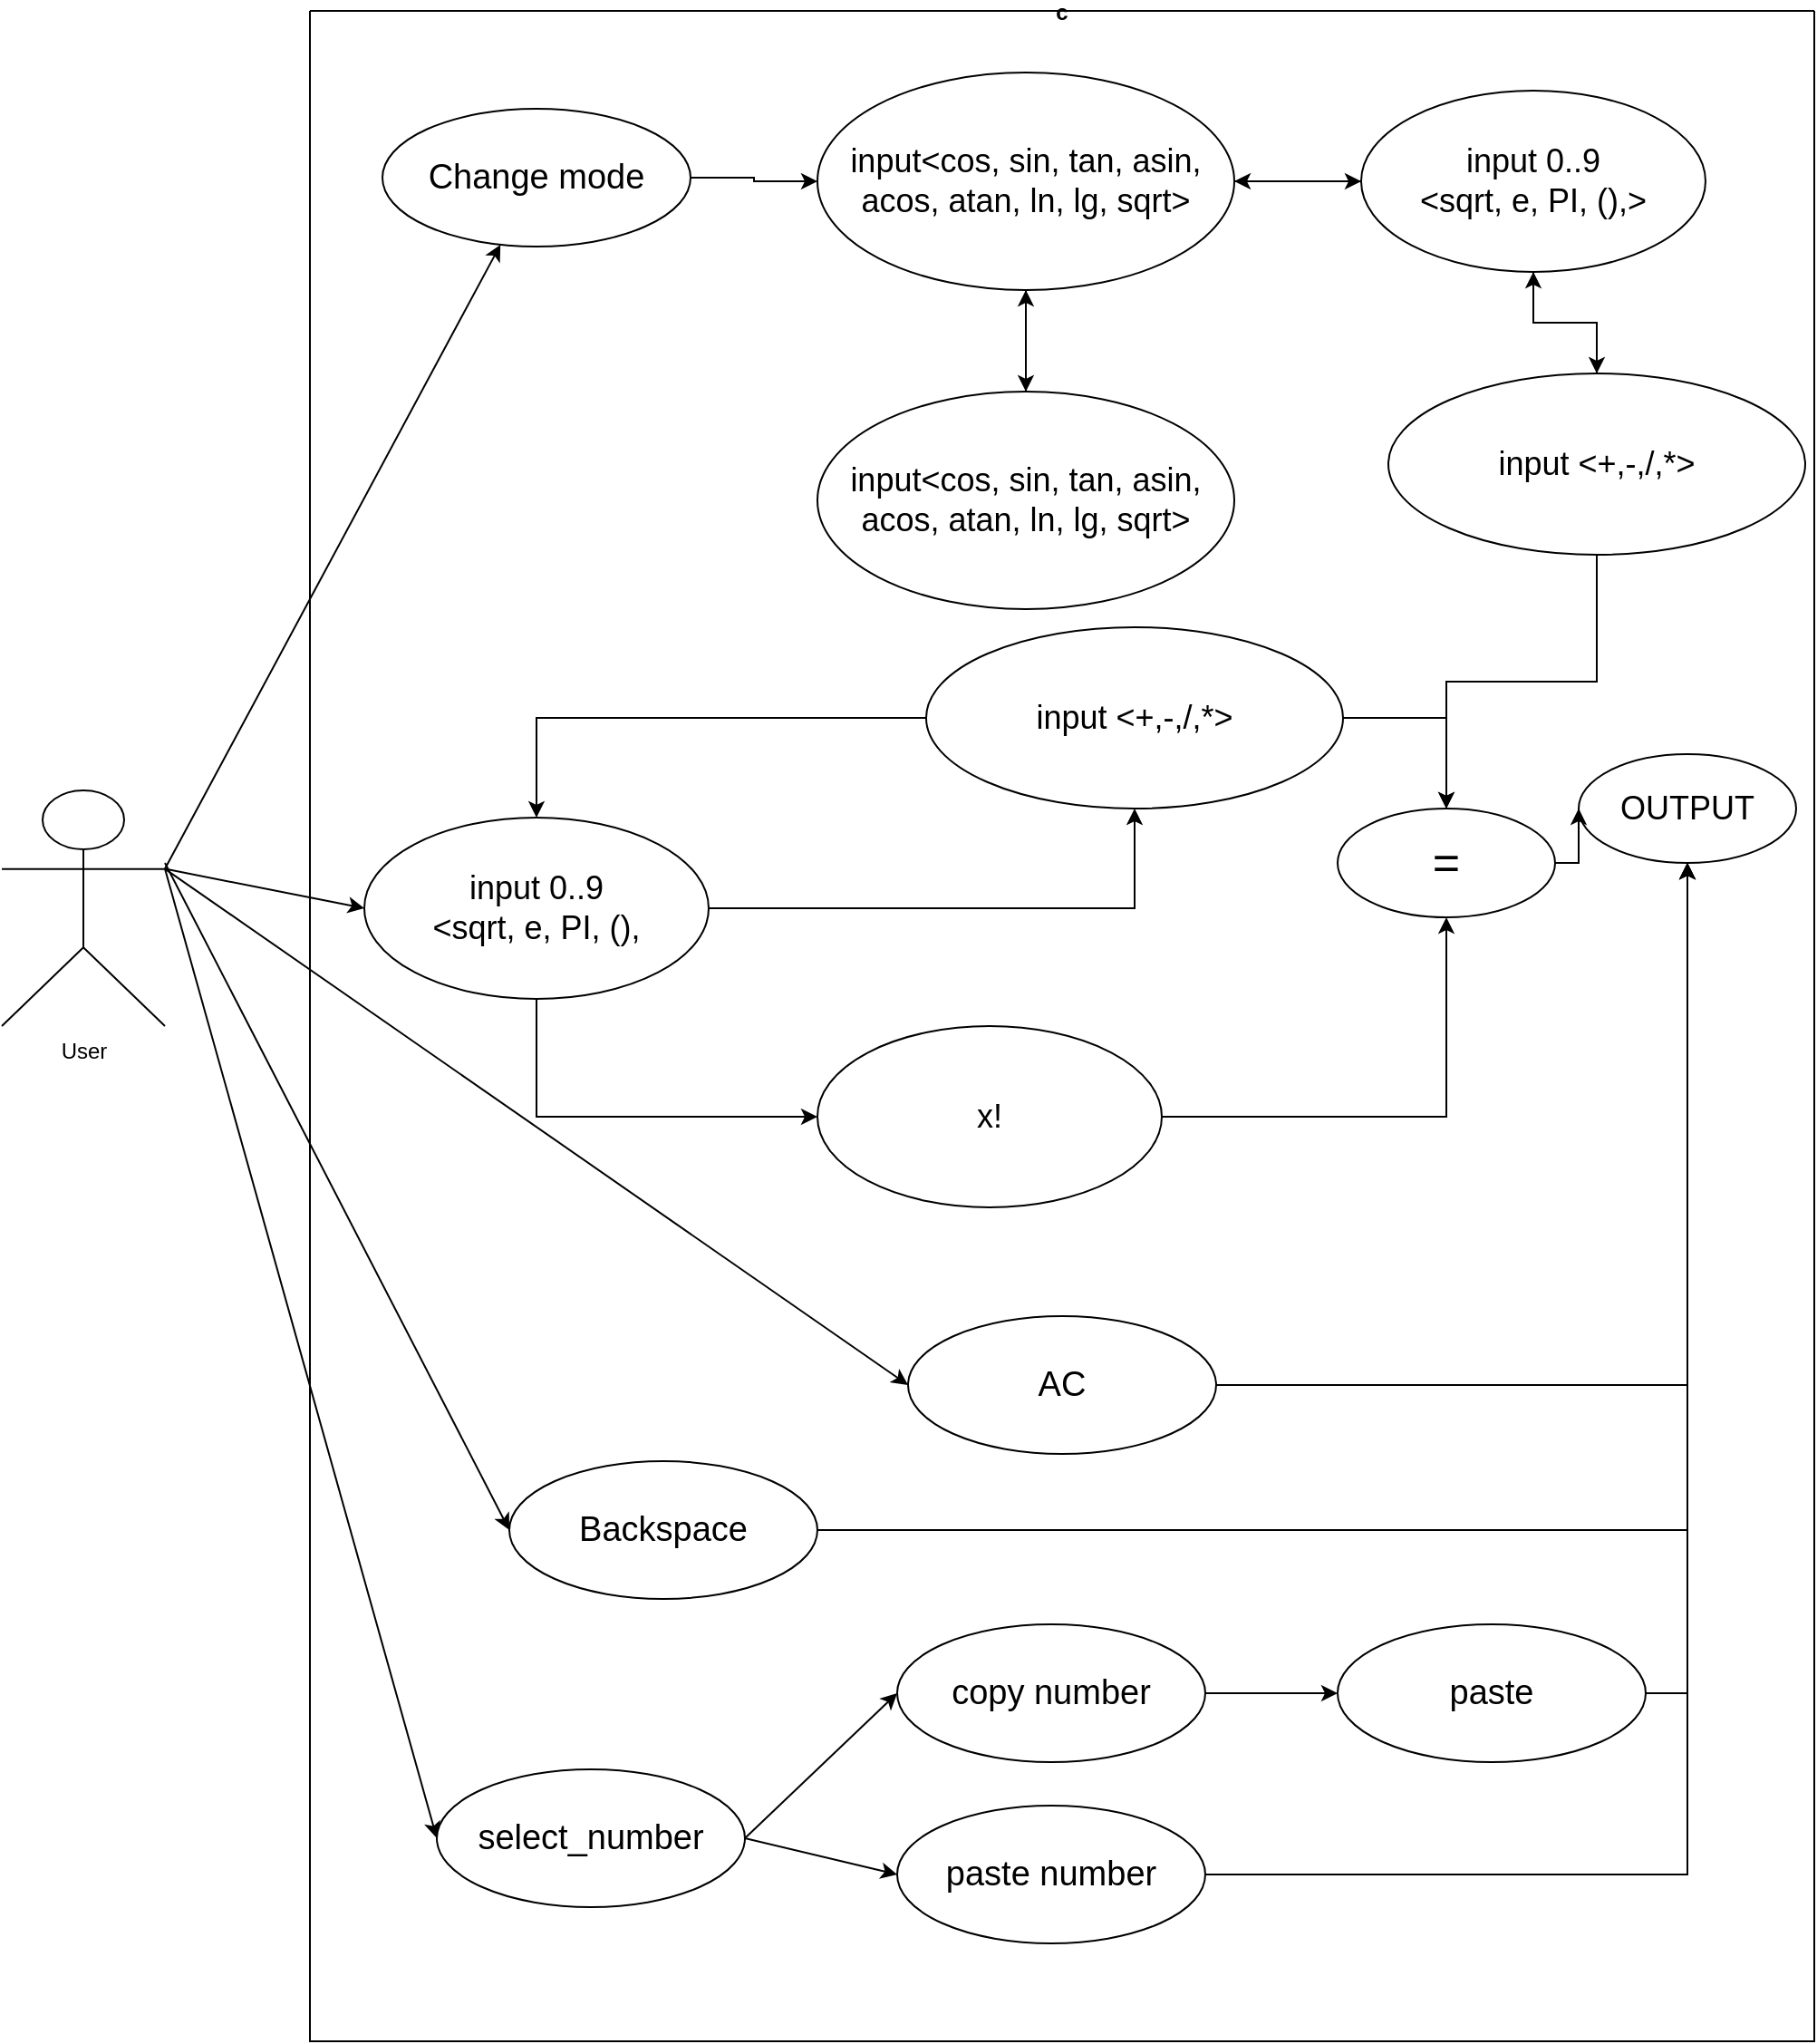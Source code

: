 <mxfile version="20.3.0" type="device"><diagram id="3HYdRyu6lW4DUq_0i_8_" name="Страница 1"><mxGraphModel dx="3793" dy="1854" grid="1" gridSize="10" guides="1" tooltips="1" connect="1" arrows="1" fold="1" page="1" pageScale="1" pageWidth="827" pageHeight="1169" math="0" shadow="0"><root><mxCell id="0"/><mxCell id="1" parent="0"/><mxCell id="xTulCNzuO790UDMNkDHb-191" value="User" style="shape=umlActor;verticalLabelPosition=bottom;verticalAlign=top;html=1;outlineConnect=0;" parent="1" vertex="1"><mxGeometry x="-80" y="920" width="90" height="130" as="geometry"/></mxCell><mxCell id="xTulCNzuO790UDMNkDHb-192" value="c" style="swimlane;startSize=0;" parent="1" vertex="1"><mxGeometry x="90" y="490" width="830" height="1120" as="geometry"/></mxCell><mxCell id="xTulCNzuO790UDMNkDHb-211" value="" style="edgeStyle=orthogonalEdgeStyle;rounded=0;orthogonalLoop=1;jettySize=auto;html=1;fontSize=18;endArrow=classic;endFill=1;" parent="xTulCNzuO790UDMNkDHb-192" source="xTulCNzuO790UDMNkDHb-195" target="xTulCNzuO790UDMNkDHb-197" edge="1"><mxGeometry relative="1" as="geometry"/></mxCell><mxCell id="xTulCNzuO790UDMNkDHb-195" value="&lt;font style=&quot;font-size: 19px;&quot;&gt;Change mode&lt;/font&gt;" style="ellipse;whiteSpace=wrap;html=1;" parent="xTulCNzuO790UDMNkDHb-192" vertex="1"><mxGeometry x="40" y="54" width="170" height="76" as="geometry"/></mxCell><mxCell id="xTulCNzuO790UDMNkDHb-201" value="" style="edgeStyle=orthogonalEdgeStyle;rounded=0;orthogonalLoop=1;jettySize=auto;html=1;fontSize=19;endArrow=classic;endFill=1;" parent="xTulCNzuO790UDMNkDHb-192" source="xTulCNzuO790UDMNkDHb-196" target="xTulCNzuO790UDMNkDHb-198" edge="1"><mxGeometry relative="1" as="geometry"/></mxCell><mxCell id="wjEXMhNYbDVlMhvfTjLI-4" style="edgeStyle=orthogonalEdgeStyle;rounded=0;orthogonalLoop=1;jettySize=auto;html=1;exitX=0.5;exitY=1;exitDx=0;exitDy=0;entryX=0;entryY=0.5;entryDx=0;entryDy=0;" parent="xTulCNzuO790UDMNkDHb-192" source="xTulCNzuO790UDMNkDHb-196" target="xTulCNzuO790UDMNkDHb-221" edge="1"><mxGeometry relative="1" as="geometry"/></mxCell><mxCell id="xTulCNzuO790UDMNkDHb-196" value="&lt;font style=&quot;font-size: 18px;&quot;&gt;input 0..9&lt;br&gt;&amp;lt;sqrt, e, PI, (),&lt;br&gt;&lt;/font&gt;" style="ellipse;whiteSpace=wrap;html=1;" parent="xTulCNzuO790UDMNkDHb-192" vertex="1"><mxGeometry x="30" y="445" width="190" height="100" as="geometry"/></mxCell><mxCell id="xTulCNzuO790UDMNkDHb-205" value="" style="edgeStyle=orthogonalEdgeStyle;rounded=0;orthogonalLoop=1;jettySize=auto;html=1;fontSize=18;endArrow=classic;endFill=1;" parent="xTulCNzuO790UDMNkDHb-192" source="xTulCNzuO790UDMNkDHb-197" target="xTulCNzuO790UDMNkDHb-204" edge="1"><mxGeometry relative="1" as="geometry"/></mxCell><mxCell id="xTulCNzuO790UDMNkDHb-233" value="" style="edgeStyle=orthogonalEdgeStyle;rounded=0;orthogonalLoop=1;jettySize=auto;html=1;fontSize=18;endArrow=classic;endFill=1;" parent="xTulCNzuO790UDMNkDHb-192" source="xTulCNzuO790UDMNkDHb-197" target="xTulCNzuO790UDMNkDHb-232" edge="1"><mxGeometry relative="1" as="geometry"/></mxCell><mxCell id="xTulCNzuO790UDMNkDHb-197" value="&lt;font style=&quot;font-size: 18px;&quot;&gt;input&amp;lt;cos, sin, tan, asin, acos, atan, ln, lg, sqrt&amp;gt;&lt;br&gt;&lt;/font&gt;" style="ellipse;whiteSpace=wrap;html=1;" parent="xTulCNzuO790UDMNkDHb-192" vertex="1"><mxGeometry x="280" y="34" width="230" height="120" as="geometry"/></mxCell><mxCell id="xTulCNzuO790UDMNkDHb-207" value="" style="edgeStyle=orthogonalEdgeStyle;rounded=0;orthogonalLoop=1;jettySize=auto;html=1;fontSize=18;endArrow=classic;endFill=1;" parent="xTulCNzuO790UDMNkDHb-192" source="xTulCNzuO790UDMNkDHb-198" target="xTulCNzuO790UDMNkDHb-196" edge="1"><mxGeometry relative="1" as="geometry"/></mxCell><mxCell id="wjEXMhNYbDVlMhvfTjLI-11" style="edgeStyle=orthogonalEdgeStyle;rounded=0;orthogonalLoop=1;jettySize=auto;html=1;exitX=1;exitY=0.5;exitDx=0;exitDy=0;entryX=0.5;entryY=0;entryDx=0;entryDy=0;fontSize=26;" parent="xTulCNzuO790UDMNkDHb-192" source="xTulCNzuO790UDMNkDHb-198" target="wjEXMhNYbDVlMhvfTjLI-8" edge="1"><mxGeometry relative="1" as="geometry"/></mxCell><mxCell id="xTulCNzuO790UDMNkDHb-198" value="&lt;font style=&quot;font-size: 18px;&quot;&gt;input &amp;lt;+,-,/,*&amp;gt;&lt;br&gt;&lt;/font&gt;" style="ellipse;whiteSpace=wrap;html=1;" parent="xTulCNzuO790UDMNkDHb-192" vertex="1"><mxGeometry x="340" y="340" width="230" height="100" as="geometry"/></mxCell><mxCell id="xTulCNzuO790UDMNkDHb-202" value="&lt;font style=&quot;font-size: 18px;&quot;&gt;OUTPUT&lt;/font&gt;" style="ellipse;whiteSpace=wrap;html=1;" parent="xTulCNzuO790UDMNkDHb-192" vertex="1"><mxGeometry x="700" y="410" width="120" height="60" as="geometry"/></mxCell><mxCell id="xTulCNzuO790UDMNkDHb-206" value="" style="edgeStyle=orthogonalEdgeStyle;rounded=0;orthogonalLoop=1;jettySize=auto;html=1;fontSize=18;endArrow=classic;endFill=1;" parent="xTulCNzuO790UDMNkDHb-192" source="xTulCNzuO790UDMNkDHb-204" target="xTulCNzuO790UDMNkDHb-197" edge="1"><mxGeometry relative="1" as="geometry"/></mxCell><mxCell id="xTulCNzuO790UDMNkDHb-213" value="" style="edgeStyle=orthogonalEdgeStyle;rounded=0;orthogonalLoop=1;jettySize=auto;html=1;fontSize=18;endArrow=classic;endFill=1;" parent="xTulCNzuO790UDMNkDHb-192" source="xTulCNzuO790UDMNkDHb-204" target="xTulCNzuO790UDMNkDHb-212" edge="1"><mxGeometry relative="1" as="geometry"/></mxCell><mxCell id="xTulCNzuO790UDMNkDHb-204" value="&lt;font style=&quot;font-size: 18px;&quot;&gt;input 0..9&lt;br&gt;&amp;lt;sqrt, e, PI, (),&amp;gt;&lt;br&gt;&lt;/font&gt;" style="ellipse;whiteSpace=wrap;html=1;" parent="xTulCNzuO790UDMNkDHb-192" vertex="1"><mxGeometry x="580" y="44" width="190" height="100" as="geometry"/></mxCell><mxCell id="xTulCNzuO790UDMNkDHb-235" value="" style="edgeStyle=orthogonalEdgeStyle;rounded=0;orthogonalLoop=1;jettySize=auto;html=1;fontSize=18;endArrow=classic;endFill=1;" parent="xTulCNzuO790UDMNkDHb-192" source="xTulCNzuO790UDMNkDHb-212" target="xTulCNzuO790UDMNkDHb-204" edge="1"><mxGeometry relative="1" as="geometry"/></mxCell><mxCell id="wjEXMhNYbDVlMhvfTjLI-13" style="edgeStyle=orthogonalEdgeStyle;rounded=0;orthogonalLoop=1;jettySize=auto;html=1;exitX=0.5;exitY=1;exitDx=0;exitDy=0;entryX=0.5;entryY=0;entryDx=0;entryDy=0;fontSize=26;" parent="xTulCNzuO790UDMNkDHb-192" source="xTulCNzuO790UDMNkDHb-212" target="wjEXMhNYbDVlMhvfTjLI-8" edge="1"><mxGeometry relative="1" as="geometry"/></mxCell><mxCell id="xTulCNzuO790UDMNkDHb-212" value="&lt;font style=&quot;font-size: 18px;&quot;&gt;input &amp;lt;+,-,/,*&amp;gt;&lt;br&gt;&lt;/font&gt;" style="ellipse;whiteSpace=wrap;html=1;" parent="xTulCNzuO790UDMNkDHb-192" vertex="1"><mxGeometry x="595" y="200" width="230" height="100" as="geometry"/></mxCell><mxCell id="wjEXMhNYbDVlMhvfTjLI-7" style="edgeStyle=orthogonalEdgeStyle;rounded=0;orthogonalLoop=1;jettySize=auto;html=1;exitX=1;exitY=0.5;exitDx=0;exitDy=0;entryX=0.5;entryY=1;entryDx=0;entryDy=0;" parent="xTulCNzuO790UDMNkDHb-192" source="xTulCNzuO790UDMNkDHb-215" target="xTulCNzuO790UDMNkDHb-202" edge="1"><mxGeometry relative="1" as="geometry"/></mxCell><mxCell id="xTulCNzuO790UDMNkDHb-215" value="&lt;span style=&quot;font-size: 19px;&quot;&gt;AC&lt;/span&gt;" style="ellipse;whiteSpace=wrap;html=1;" parent="xTulCNzuO790UDMNkDHb-192" vertex="1"><mxGeometry x="330" y="720" width="170" height="76" as="geometry"/></mxCell><mxCell id="xTulCNzuO790UDMNkDHb-216" value="&lt;span style=&quot;font-size: 19px;&quot;&gt;Backspace&lt;/span&gt;" style="ellipse;whiteSpace=wrap;html=1;" parent="xTulCNzuO790UDMNkDHb-192" vertex="1"><mxGeometry x="110" y="800" width="170" height="76" as="geometry"/></mxCell><mxCell id="wjEXMhNYbDVlMhvfTjLI-9" style="edgeStyle=orthogonalEdgeStyle;rounded=0;orthogonalLoop=1;jettySize=auto;html=1;exitX=1;exitY=0.5;exitDx=0;exitDy=0;entryX=0.5;entryY=1;entryDx=0;entryDy=0;fontSize=26;" parent="xTulCNzuO790UDMNkDHb-192" source="xTulCNzuO790UDMNkDHb-221" target="wjEXMhNYbDVlMhvfTjLI-8" edge="1"><mxGeometry relative="1" as="geometry"/></mxCell><mxCell id="xTulCNzuO790UDMNkDHb-221" value="&lt;font style=&quot;font-size: 18px;&quot;&gt;x!&lt;br&gt;&lt;/font&gt;" style="ellipse;whiteSpace=wrap;html=1;" parent="xTulCNzuO790UDMNkDHb-192" vertex="1"><mxGeometry x="280" y="560" width="190" height="100" as="geometry"/></mxCell><mxCell id="xTulCNzuO790UDMNkDHb-224" value="&lt;span style=&quot;font-size: 19px;&quot;&gt;select_number&lt;/span&gt;" style="ellipse;whiteSpace=wrap;html=1;" parent="xTulCNzuO790UDMNkDHb-192" vertex="1"><mxGeometry x="70" y="970" width="170" height="76" as="geometry"/></mxCell><mxCell id="xTulCNzuO790UDMNkDHb-228" value="" style="edgeStyle=orthogonalEdgeStyle;rounded=0;orthogonalLoop=1;jettySize=auto;html=1;fontSize=18;endArrow=classic;endFill=1;" parent="xTulCNzuO790UDMNkDHb-192" source="xTulCNzuO790UDMNkDHb-226" target="xTulCNzuO790UDMNkDHb-227" edge="1"><mxGeometry relative="1" as="geometry"/></mxCell><mxCell id="xTulCNzuO790UDMNkDHb-226" value="&lt;span style=&quot;font-size: 19px;&quot;&gt;copy number&lt;/span&gt;" style="ellipse;whiteSpace=wrap;html=1;" parent="xTulCNzuO790UDMNkDHb-192" vertex="1"><mxGeometry x="324" y="890" width="170" height="76" as="geometry"/></mxCell><mxCell id="wjEXMhNYbDVlMhvfTjLI-15" style="edgeStyle=orthogonalEdgeStyle;rounded=0;orthogonalLoop=1;jettySize=auto;html=1;exitX=1;exitY=0.5;exitDx=0;exitDy=0;entryX=0.5;entryY=1;entryDx=0;entryDy=0;fontSize=26;" parent="xTulCNzuO790UDMNkDHb-192" source="xTulCNzuO790UDMNkDHb-227" target="xTulCNzuO790UDMNkDHb-202" edge="1"><mxGeometry relative="1" as="geometry"/></mxCell><mxCell id="xTulCNzuO790UDMNkDHb-227" value="&lt;span style=&quot;font-size: 19px;&quot;&gt;paste&lt;/span&gt;" style="ellipse;whiteSpace=wrap;html=1;" parent="xTulCNzuO790UDMNkDHb-192" vertex="1"><mxGeometry x="567" y="890" width="170" height="76" as="geometry"/></mxCell><mxCell id="wjEXMhNYbDVlMhvfTjLI-14" style="edgeStyle=orthogonalEdgeStyle;rounded=0;orthogonalLoop=1;jettySize=auto;html=1;exitX=1;exitY=0.5;exitDx=0;exitDy=0;entryX=0.5;entryY=1;entryDx=0;entryDy=0;fontSize=26;" parent="xTulCNzuO790UDMNkDHb-192" source="xTulCNzuO790UDMNkDHb-229" target="xTulCNzuO790UDMNkDHb-202" edge="1"><mxGeometry relative="1" as="geometry"/></mxCell><mxCell id="xTulCNzuO790UDMNkDHb-229" value="&lt;span style=&quot;font-size: 19px;&quot;&gt;paste number&lt;/span&gt;" style="ellipse;whiteSpace=wrap;html=1;" parent="xTulCNzuO790UDMNkDHb-192" vertex="1"><mxGeometry x="324" y="990" width="170" height="76" as="geometry"/></mxCell><mxCell id="xTulCNzuO790UDMNkDHb-230" value="" style="endArrow=classic;html=1;rounded=0;fontSize=18;entryX=0;entryY=0.5;entryDx=0;entryDy=0;exitX=1;exitY=0.5;exitDx=0;exitDy=0;" parent="xTulCNzuO790UDMNkDHb-192" source="xTulCNzuO790UDMNkDHb-224" target="xTulCNzuO790UDMNkDHb-226" edge="1"><mxGeometry width="50" height="50" relative="1" as="geometry"><mxPoint x="220" y="820" as="sourcePoint"/><mxPoint x="270" y="770" as="targetPoint"/></mxGeometry></mxCell><mxCell id="xTulCNzuO790UDMNkDHb-231" value="" style="endArrow=classic;html=1;rounded=0;fontSize=18;entryX=0;entryY=0.5;entryDx=0;entryDy=0;exitX=1;exitY=0.5;exitDx=0;exitDy=0;" parent="xTulCNzuO790UDMNkDHb-192" source="xTulCNzuO790UDMNkDHb-224" target="xTulCNzuO790UDMNkDHb-229" edge="1"><mxGeometry width="50" height="50" relative="1" as="geometry"><mxPoint x="220.0" y="933" as="sourcePoint"/><mxPoint x="260.0" y="883" as="targetPoint"/></mxGeometry></mxCell><mxCell id="xTulCNzuO790UDMNkDHb-234" value="" style="edgeStyle=orthogonalEdgeStyle;rounded=0;orthogonalLoop=1;jettySize=auto;html=1;fontSize=18;endArrow=classic;endFill=1;" parent="xTulCNzuO790UDMNkDHb-192" source="xTulCNzuO790UDMNkDHb-232" target="xTulCNzuO790UDMNkDHb-197" edge="1"><mxGeometry relative="1" as="geometry"/></mxCell><mxCell id="xTulCNzuO790UDMNkDHb-232" value="&lt;font style=&quot;font-size: 18px;&quot;&gt;input&amp;lt;cos, sin, tan, asin, acos, atan, ln, lg, sqrt&amp;gt;&lt;br&gt;&lt;/font&gt;" style="ellipse;whiteSpace=wrap;html=1;" parent="xTulCNzuO790UDMNkDHb-192" vertex="1"><mxGeometry x="280" y="210" width="230" height="120" as="geometry"/></mxCell><mxCell id="wjEXMhNYbDVlMhvfTjLI-6" style="edgeStyle=orthogonalEdgeStyle;rounded=0;orthogonalLoop=1;jettySize=auto;html=1;entryX=0.5;entryY=1;entryDx=0;entryDy=0;" parent="xTulCNzuO790UDMNkDHb-192" source="xTulCNzuO790UDMNkDHb-216" target="xTulCNzuO790UDMNkDHb-202" edge="1"><mxGeometry relative="1" as="geometry"><mxPoint x="710" y="760" as="targetPoint"/></mxGeometry></mxCell><mxCell id="wjEXMhNYbDVlMhvfTjLI-10" style="edgeStyle=orthogonalEdgeStyle;rounded=0;orthogonalLoop=1;jettySize=auto;html=1;exitX=1;exitY=0.5;exitDx=0;exitDy=0;entryX=0;entryY=0.5;entryDx=0;entryDy=0;fontSize=26;" parent="xTulCNzuO790UDMNkDHb-192" source="wjEXMhNYbDVlMhvfTjLI-8" target="xTulCNzuO790UDMNkDHb-202" edge="1"><mxGeometry relative="1" as="geometry"/></mxCell><mxCell id="wjEXMhNYbDVlMhvfTjLI-8" value="&lt;span style=&quot;font-size: 26px;&quot;&gt;=&lt;/span&gt;" style="ellipse;whiteSpace=wrap;html=1;" parent="xTulCNzuO790UDMNkDHb-192" vertex="1"><mxGeometry x="567" y="440" width="120" height="60" as="geometry"/></mxCell><mxCell id="xTulCNzuO790UDMNkDHb-208" value="" style="endArrow=classic;html=1;rounded=0;fontSize=18;exitX=1;exitY=0.333;exitDx=0;exitDy=0;exitPerimeter=0;" parent="1" source="xTulCNzuO790UDMNkDHb-191" target="xTulCNzuO790UDMNkDHb-195" edge="1"><mxGeometry width="50" height="50" relative="1" as="geometry"><mxPoint x="-10" y="890" as="sourcePoint"/><mxPoint x="40" y="840" as="targetPoint"/></mxGeometry></mxCell><mxCell id="xTulCNzuO790UDMNkDHb-209" value="" style="endArrow=classic;html=1;rounded=0;fontSize=18;exitX=1;exitY=0.333;exitDx=0;exitDy=0;exitPerimeter=0;entryX=0;entryY=0.5;entryDx=0;entryDy=0;" parent="1" source="xTulCNzuO790UDMNkDHb-191" target="xTulCNzuO790UDMNkDHb-196" edge="1"><mxGeometry width="50" height="50" relative="1" as="geometry"><mxPoint x="-40" y="1134.393" as="sourcePoint"/><mxPoint x="145.071" y="790.001" as="targetPoint"/></mxGeometry></mxCell><mxCell id="xTulCNzuO790UDMNkDHb-218" value="" style="endArrow=classic;html=1;rounded=0;fontSize=18;entryX=0;entryY=0.5;entryDx=0;entryDy=0;exitX=1;exitY=0.333;exitDx=0;exitDy=0;exitPerimeter=0;" parent="1" source="xTulCNzuO790UDMNkDHb-191" target="xTulCNzuO790UDMNkDHb-215" edge="1"><mxGeometry width="50" height="50" relative="1" as="geometry"><mxPoint x="110" y="995" as="sourcePoint"/><mxPoint x="160" y="945" as="targetPoint"/></mxGeometry></mxCell><mxCell id="xTulCNzuO790UDMNkDHb-219" value="" style="endArrow=classic;html=1;rounded=0;fontSize=18;entryX=0;entryY=0.5;entryDx=0;entryDy=0;" parent="1" target="xTulCNzuO790UDMNkDHb-216" edge="1"><mxGeometry width="50" height="50" relative="1" as="geometry"><mxPoint x="10" y="960" as="sourcePoint"/><mxPoint x="110" y="1150" as="targetPoint"/></mxGeometry></mxCell><mxCell id="xTulCNzuO790UDMNkDHb-225" value="" style="endArrow=classic;html=1;rounded=0;fontSize=18;exitX=1;exitY=0.333;exitDx=0;exitDy=0;exitPerimeter=0;entryX=0;entryY=0.5;entryDx=0;entryDy=0;" parent="1" source="xTulCNzuO790UDMNkDHb-191" target="xTulCNzuO790UDMNkDHb-224" edge="1"><mxGeometry width="50" height="50" relative="1" as="geometry"><mxPoint x="-10" y="1330" as="sourcePoint"/><mxPoint x="40" y="1280" as="targetPoint"/></mxGeometry></mxCell></root></mxGraphModel></diagram></mxfile>